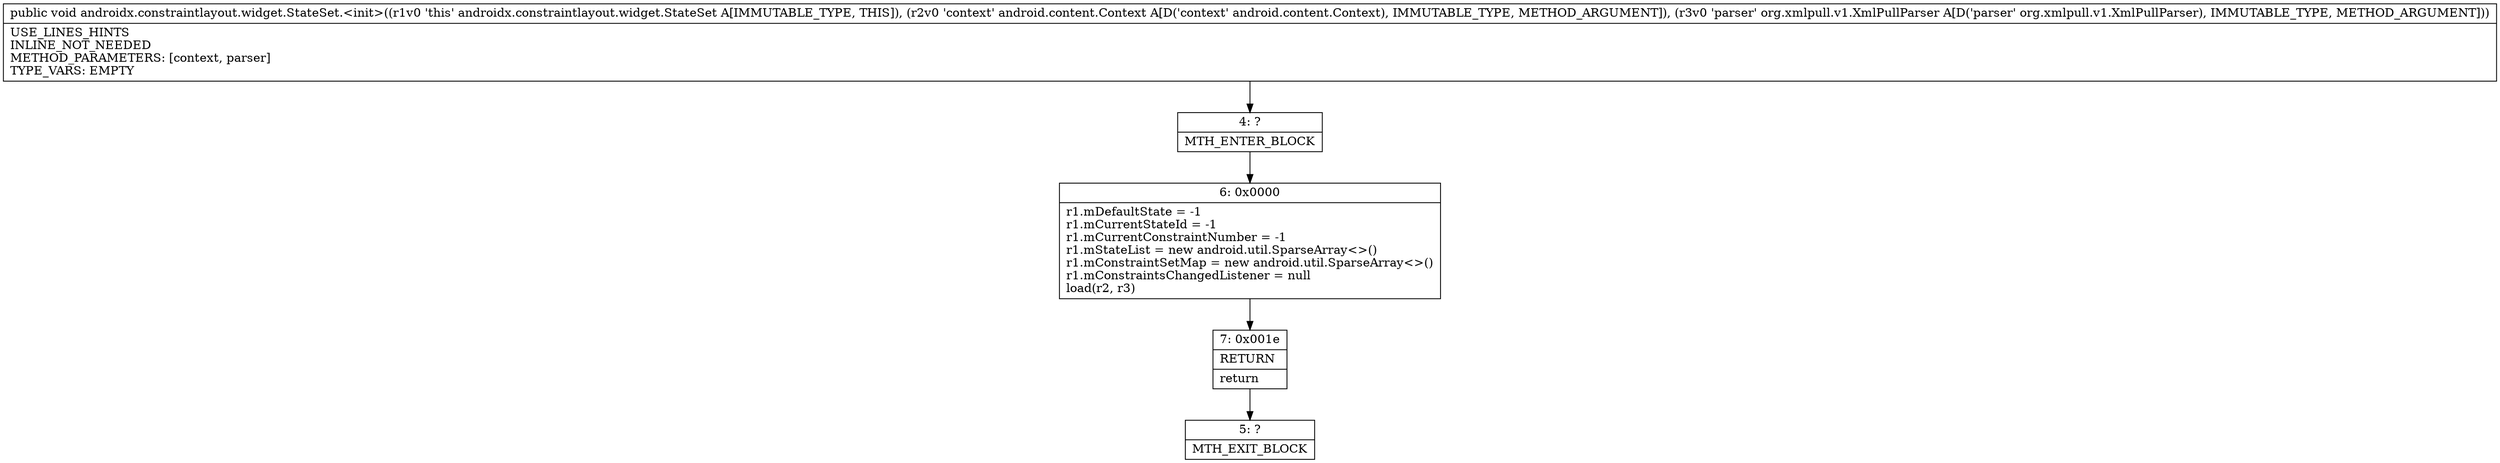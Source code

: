 digraph "CFG forandroidx.constraintlayout.widget.StateSet.\<init\>(Landroid\/content\/Context;Lorg\/xmlpull\/v1\/XmlPullParser;)V" {
Node_4 [shape=record,label="{4\:\ ?|MTH_ENTER_BLOCK\l}"];
Node_6 [shape=record,label="{6\:\ 0x0000|r1.mDefaultState = \-1\lr1.mCurrentStateId = \-1\lr1.mCurrentConstraintNumber = \-1\lr1.mStateList = new android.util.SparseArray\<\>()\lr1.mConstraintSetMap = new android.util.SparseArray\<\>()\lr1.mConstraintsChangedListener = null\lload(r2, r3)\l}"];
Node_7 [shape=record,label="{7\:\ 0x001e|RETURN\l|return\l}"];
Node_5 [shape=record,label="{5\:\ ?|MTH_EXIT_BLOCK\l}"];
MethodNode[shape=record,label="{public void androidx.constraintlayout.widget.StateSet.\<init\>((r1v0 'this' androidx.constraintlayout.widget.StateSet A[IMMUTABLE_TYPE, THIS]), (r2v0 'context' android.content.Context A[D('context' android.content.Context), IMMUTABLE_TYPE, METHOD_ARGUMENT]), (r3v0 'parser' org.xmlpull.v1.XmlPullParser A[D('parser' org.xmlpull.v1.XmlPullParser), IMMUTABLE_TYPE, METHOD_ARGUMENT]))  | USE_LINES_HINTS\lINLINE_NOT_NEEDED\lMETHOD_PARAMETERS: [context, parser]\lTYPE_VARS: EMPTY\l}"];
MethodNode -> Node_4;Node_4 -> Node_6;
Node_6 -> Node_7;
Node_7 -> Node_5;
}

